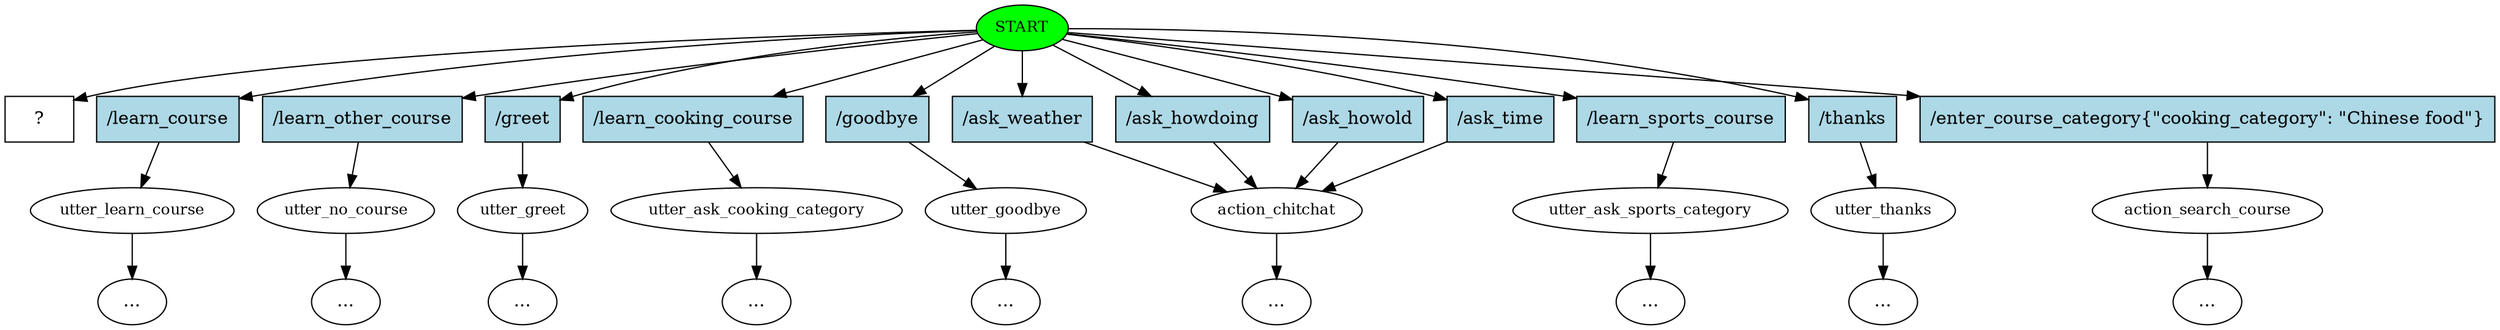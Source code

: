 digraph  {
0 [class="start active", fillcolor=green, fontsize=12, label=START, style=filled];
1 [class="", fontsize=12, label=utter_learn_course];
2 [class="", fontsize=12, label=utter_no_course];
"-7" [class=ellipsis, label="..."];
7 [class="", fontsize=12, label=utter_greet];
9 [class="", fontsize=12, label=utter_ask_cooking_category];
"-11" [class=ellipsis, label="..."];
12 [class="", fontsize=12, label=utter_goodbye];
"-14" [class=ellipsis, label="..."];
13 [class="", fontsize=12, label=action_chitchat];
"-18" [class=ellipsis, label="..."];
"-35" [class=ellipsis, label="..."];
34 [class="", fontsize=12, label=utter_ask_sports_category];
"-36" [class=ellipsis, label="..."];
35 [class="", fontsize=12, label=utter_thanks];
"-37" [class=ellipsis, label="..."];
"-38" [class=ellipsis, label="..."];
37 [class="", fontsize=12, label=action_search_course];
"-39" [class=ellipsis, label="..."];
38 [class="intent dashed active", label="  ?  ", shape=rect];
39 [class=intent, fillcolor=lightblue, label="/learn_course", shape=rect, style=filled];
40 [class=intent, fillcolor=lightblue, label="/learn_other_course", shape=rect, style=filled];
41 [class=intent, fillcolor=lightblue, label="/greet", shape=rect, style=filled];
42 [class=intent, fillcolor=lightblue, label="/learn_cooking_course", shape=rect, style=filled];
43 [class=intent, fillcolor=lightblue, label="/goodbye", shape=rect, style=filled];
44 [class=intent, fillcolor=lightblue, label="/ask_weather", shape=rect, style=filled];
45 [class=intent, fillcolor=lightblue, label="/ask_howdoing", shape=rect, style=filled];
46 [class=intent, fillcolor=lightblue, label="/ask_howold", shape=rect, style=filled];
47 [class=intent, fillcolor=lightblue, label="/ask_time", shape=rect, style=filled];
48 [class=intent, fillcolor=lightblue, label="/learn_sports_course", shape=rect, style=filled];
49 [class=intent, fillcolor=lightblue, label="/thanks", shape=rect, style=filled];
50 [class=intent, fillcolor=lightblue, label="/enter_course_category{\"cooking_category\": \"Chinese food\"}", shape=rect, style=filled];
0 -> 38  [class=active, key=NONE, label=""];
0 -> 39  [class="", key=0];
0 -> 40  [class="", key=0];
0 -> 41  [class="", key=0];
0 -> 42  [class="", key=0];
0 -> 43  [class="", key=0];
0 -> 44  [class="", key=0];
0 -> 45  [class="", key=0];
0 -> 46  [class="", key=0];
0 -> 47  [class="", key=0];
0 -> 48  [class="", key=0];
0 -> 49  [class="", key=0];
0 -> 50  [class="", key=0];
1 -> "-38"  [class="", key=NONE, label=""];
2 -> "-7"  [class="", key=NONE, label=""];
7 -> "-35"  [class="", key=NONE, label=""];
9 -> "-11"  [class="", key=NONE, label=""];
12 -> "-14"  [class="", key=NONE, label=""];
13 -> "-18"  [class="", key=NONE, label=""];
34 -> "-36"  [class="", key=NONE, label=""];
35 -> "-37"  [class="", key=NONE, label=""];
37 -> "-39"  [class="", key=NONE, label=""];
39 -> 1  [class="", key=0];
40 -> 2  [class="", key=0];
41 -> 7  [class="", key=0];
42 -> 9  [class="", key=0];
43 -> 12  [class="", key=0];
44 -> 13  [class="", key=0];
45 -> 13  [class="", key=0];
46 -> 13  [class="", key=0];
47 -> 13  [class="", key=0];
48 -> 34  [class="", key=0];
49 -> 35  [class="", key=0];
50 -> 37  [class="", key=0];
}
